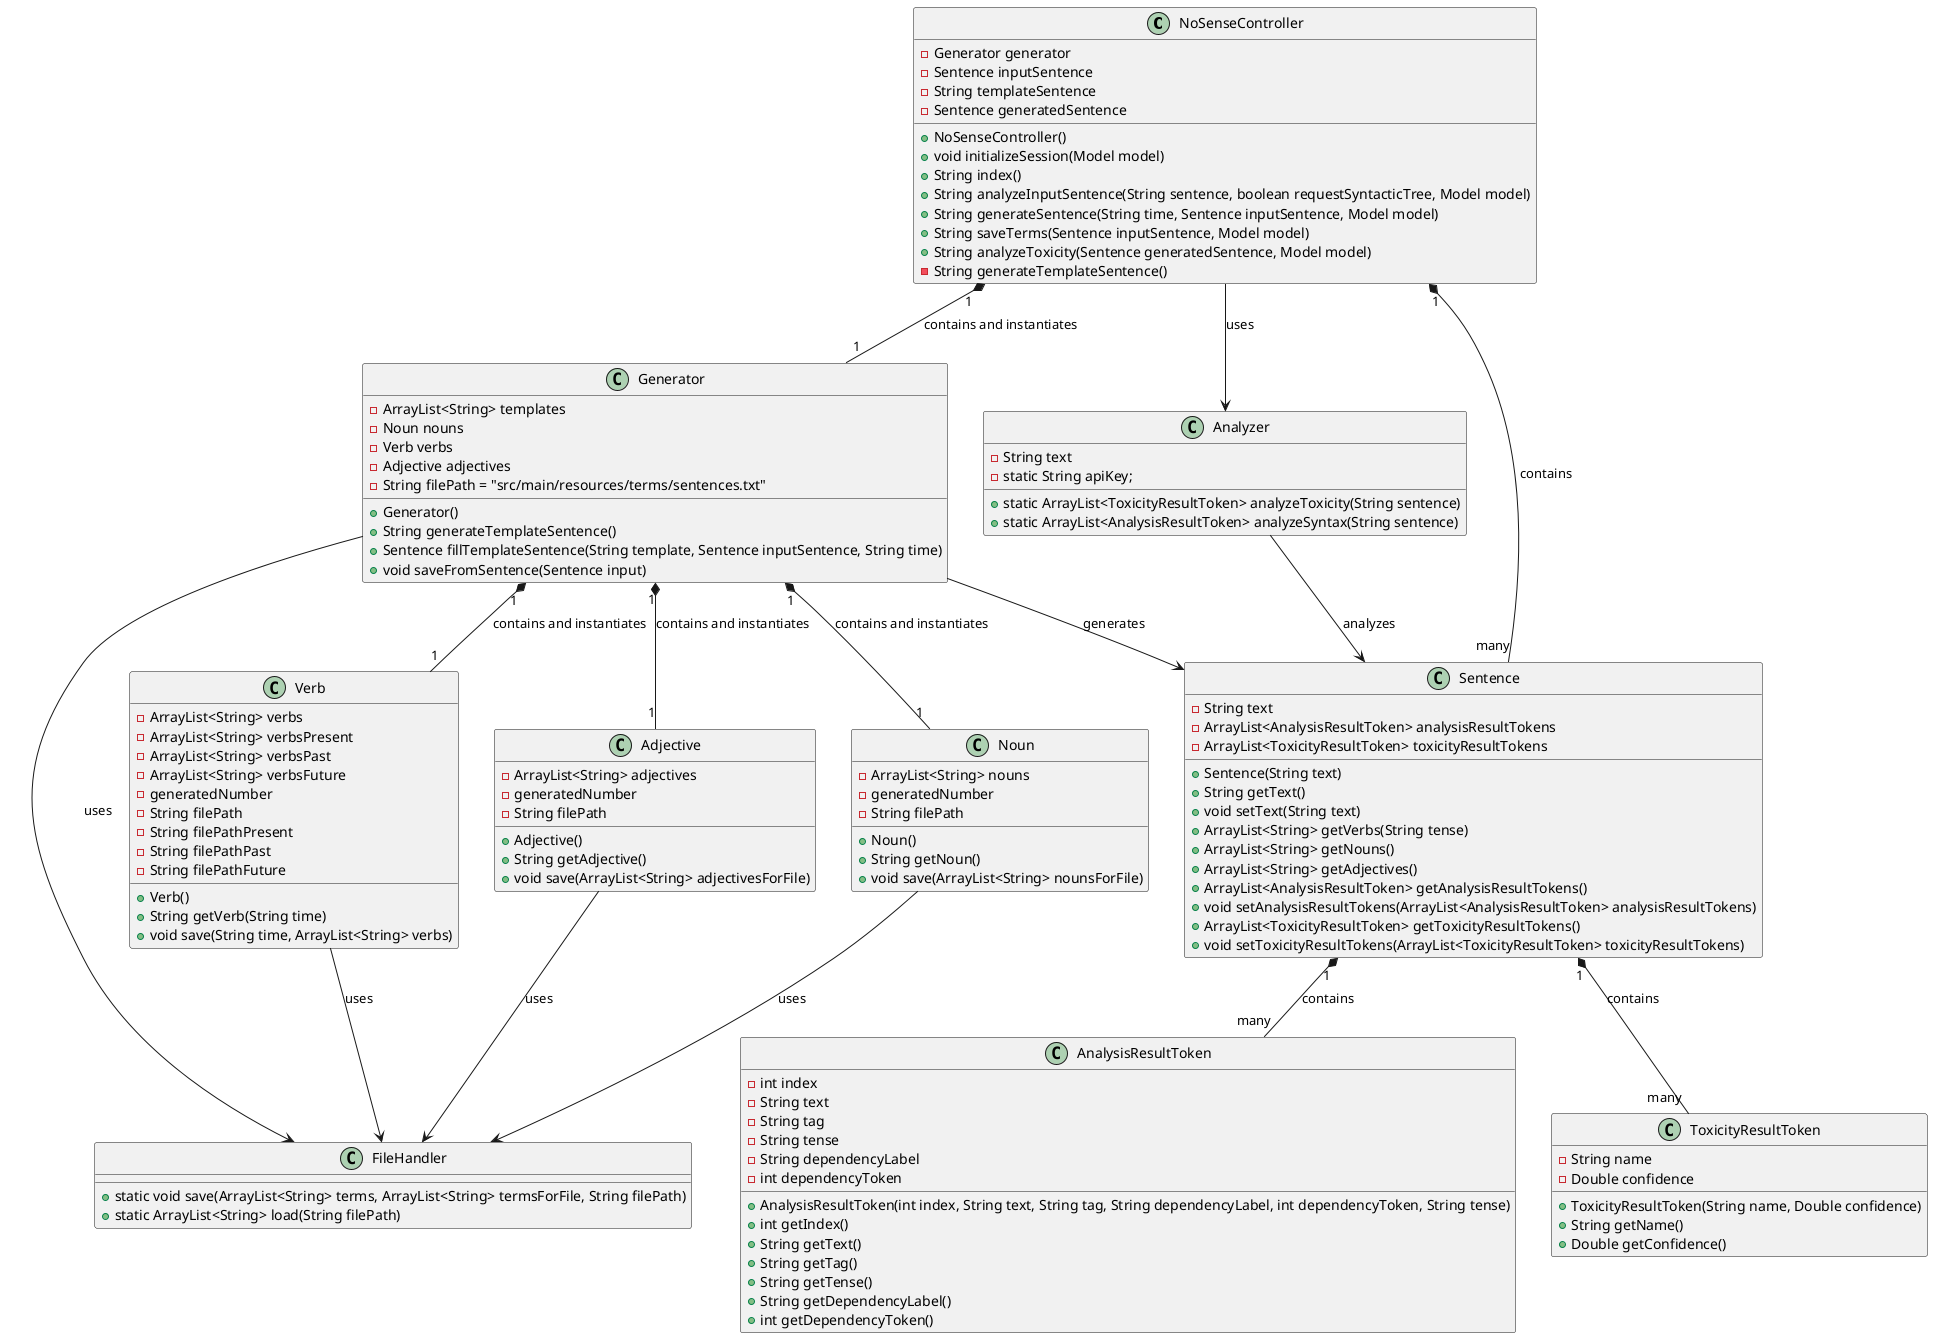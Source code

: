 @startuml
class NoSenseController {
    -Generator generator
    -Sentence inputSentence
    -String templateSentence
    -Sentence generatedSentence
    +NoSenseController()
    +void initializeSession(Model model)
    +String index()
    +String analyzeInputSentence(String sentence, boolean requestSyntacticTree, Model model)
    +String generateSentence(String time, Sentence inputSentence, Model model)
    +String saveTerms(Sentence inputSentence, Model model)
    +String analyzeToxicity(Sentence generatedSentence, Model model)
    -String generateTemplateSentence()
}

class Noun {
    -ArrayList<String> nouns
    -generatedNumber
    -String filePath
    +Noun()
    +String getNoun()
    +void save(ArrayList<String> nounsForFile)
}
class Verb {
    -ArrayList<String> verbs
    -ArrayList<String> verbsPresent
    -ArrayList<String> verbsPast
    -ArrayList<String> verbsFuture
    -generatedNumber
    -String filePath
    -String filePathPresent
    -String filePathPast
    -String filePathFuture
    +Verb()
    +String getVerb(String time)
    +void save(String time, ArrayList<String> verbs)
}
class Adjective {
    -ArrayList<String> adjectives
    -generatedNumber
    -String filePath
    +Adjective()
    +String getAdjective()
    +void save(ArrayList<String> adjectivesForFile)
}
class Sentence {
    -String text
    -ArrayList<AnalysisResultToken> analysisResultTokens
    -ArrayList<ToxicityResultToken> toxicityResultTokens
    +Sentence(String text)
    +String getText()
    +void setText(String text)
    +ArrayList<String> getVerbs(String tense)
    +ArrayList<String> getNouns()
    +ArrayList<String> getAdjectives()
    +ArrayList<AnalysisResultToken> getAnalysisResultTokens()
    +void setAnalysisResultTokens(ArrayList<AnalysisResultToken> analysisResultTokens)
    +ArrayList<ToxicityResultToken> getToxicityResultTokens()
    +void setToxicityResultTokens(ArrayList<ToxicityResultToken> toxicityResultTokens)
}

class Generator {
    -ArrayList<String> templates
    -Noun nouns
    -Verb verbs
    -Adjective adjectives
    -String filePath = "src/main/resources/terms/sentences.txt"
    +Generator()
    +String generateTemplateSentence()
    +Sentence fillTemplateSentence(String template, Sentence inputSentence, String time)
    +void saveFromSentence(Sentence input)
}

class Analyzer {
    -String text
    -static String apiKey;
    +static ArrayList<ToxicityResultToken> analyzeToxicity(String sentence)
    +static ArrayList<AnalysisResultToken> analyzeSyntax(String sentence)
}
class AnalysisResultToken {
    -int index
    -String text
    -String tag
    -String tense
    -String dependencyLabel
    -int dependencyToken
    +AnalysisResultToken(int index, String text, String tag, String dependencyLabel, int dependencyToken, String tense)
    +int getIndex()
    +String getText()
    +String getTag()
    +String getTense()
    +String getDependencyLabel()
    +int getDependencyToken()
}

class FileHandler {
    +static void save(ArrayList<String> terms, ArrayList<String> termsForFile, String filePath)
    +static ArrayList<String> load(String filePath)
}
class ToxicityResultToken {
    -String name
    -Double confidence
    +ToxicityResultToken(String name, Double confidence)
    +String getName()
    +Double getConfidence()
}


NoSenseController "1" *-- "many" Sentence : contains
Generator -->Sentence : generates
NoSenseController --> Analyzer : uses
Analyzer --> Sentence : analyzes
Generator "1" *-- "1" Noun : contains and instantiates
Generator "1" *-- "1" Verb : contains and instantiates
Generator "1" *-- "1" Adjective : contains and instantiates
NoSenseController "1" *-- "1" Generator : contains and instantiates
Noun  --> FileHandler : uses
Verb  --> FileHandler : uses
Adjective  --> FileHandler : uses
Generator  --> FileHandler : uses
Sentence "1" *-- "many" AnalysisResultToken : contains
Sentence "1" *-- "many" ToxicityResultToken : contains

@enduml
